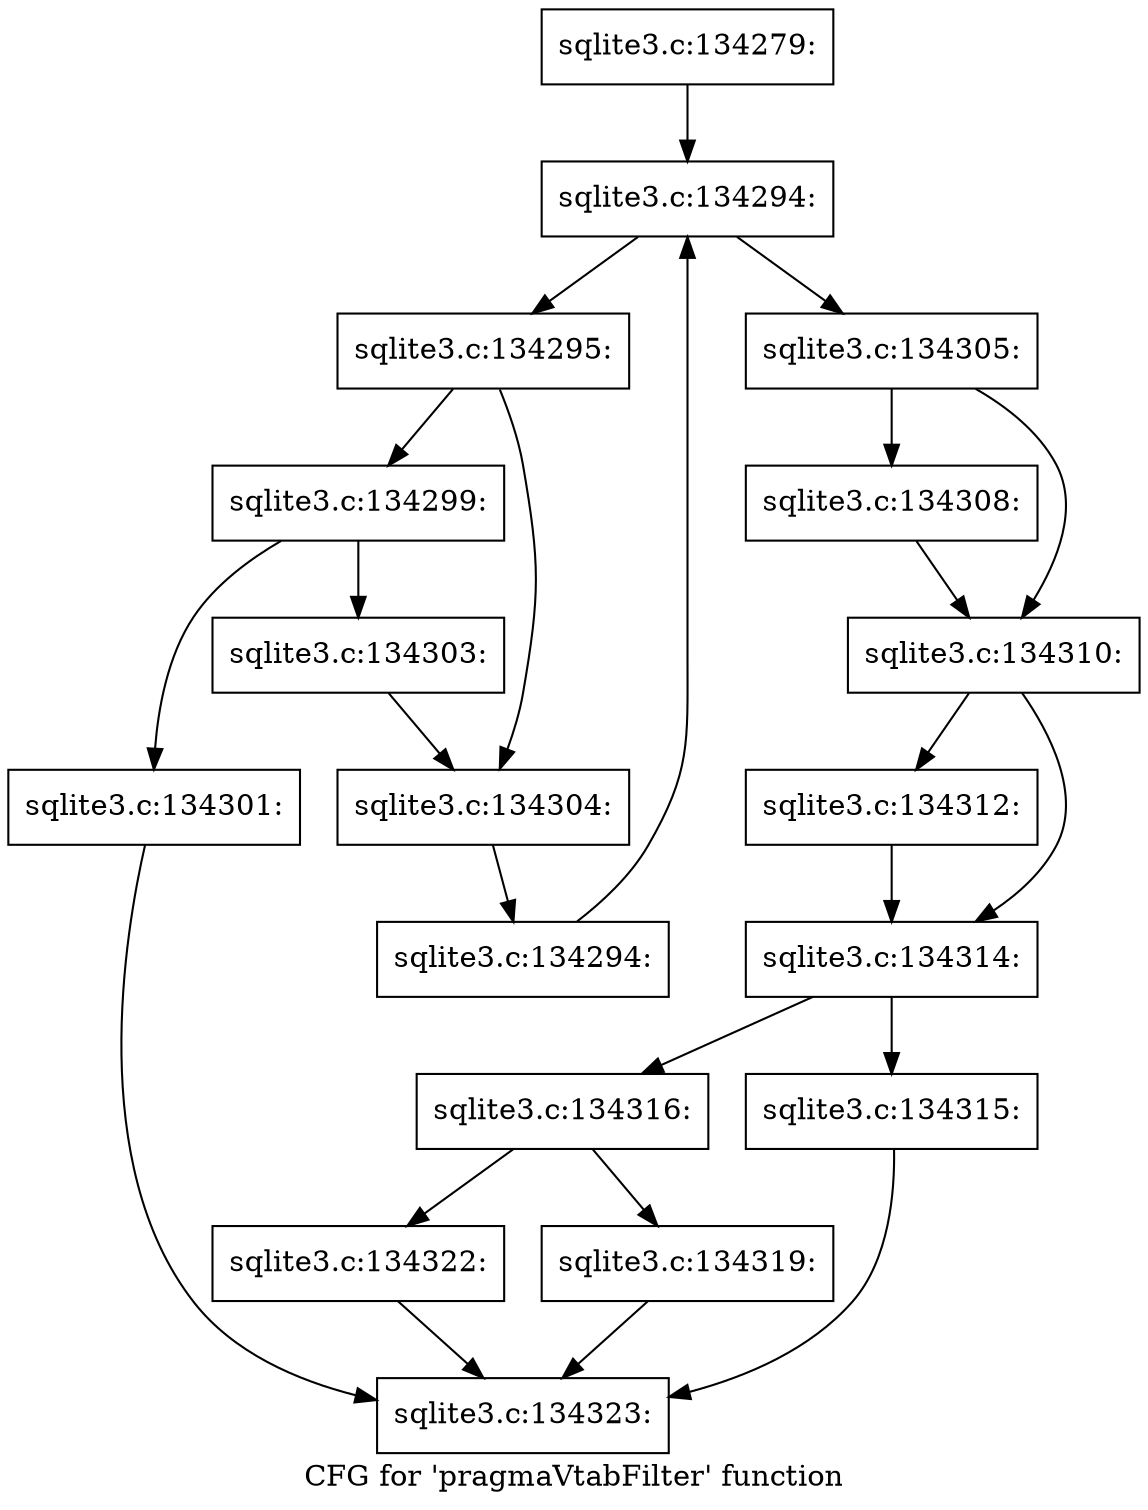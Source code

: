 digraph "CFG for 'pragmaVtabFilter' function" {
	label="CFG for 'pragmaVtabFilter' function";

	Node0x55c0f8699d10 [shape=record,label="{sqlite3.c:134279:}"];
	Node0x55c0f8699d10 -> Node0x55c0f869f0b0;
	Node0x55c0f869f0b0 [shape=record,label="{sqlite3.c:134294:}"];
	Node0x55c0f869f0b0 -> Node0x55c0f869f2d0;
	Node0x55c0f869f0b0 -> Node0x55c0f869ef00;
	Node0x55c0f869f2d0 [shape=record,label="{sqlite3.c:134295:}"];
	Node0x55c0f869f2d0 -> Node0x55c0f869fe80;
	Node0x55c0f869f2d0 -> Node0x55c0f869fed0;
	Node0x55c0f869fe80 [shape=record,label="{sqlite3.c:134299:}"];
	Node0x55c0f869fe80 -> Node0x55c0f86a07f0;
	Node0x55c0f869fe80 -> Node0x55c0f86a0840;
	Node0x55c0f86a07f0 [shape=record,label="{sqlite3.c:134301:}"];
	Node0x55c0f86a07f0 -> Node0x55c0f8699e90;
	Node0x55c0f86a0840 [shape=record,label="{sqlite3.c:134303:}"];
	Node0x55c0f86a0840 -> Node0x55c0f869fed0;
	Node0x55c0f869fed0 [shape=record,label="{sqlite3.c:134304:}"];
	Node0x55c0f869fed0 -> Node0x55c0f869f240;
	Node0x55c0f869f240 [shape=record,label="{sqlite3.c:134294:}"];
	Node0x55c0f869f240 -> Node0x55c0f869f0b0;
	Node0x55c0f869ef00 [shape=record,label="{sqlite3.c:134305:}"];
	Node0x55c0f869ef00 -> Node0x55c0f86a1c70;
	Node0x55c0f869ef00 -> Node0x55c0f86a2000;
	Node0x55c0f86a1c70 [shape=record,label="{sqlite3.c:134308:}"];
	Node0x55c0f86a1c70 -> Node0x55c0f86a2000;
	Node0x55c0f86a2000 [shape=record,label="{sqlite3.c:134310:}"];
	Node0x55c0f86a2000 -> Node0x55c0f86a30f0;
	Node0x55c0f86a2000 -> Node0x55c0f86a3140;
	Node0x55c0f86a30f0 [shape=record,label="{sqlite3.c:134312:}"];
	Node0x55c0f86a30f0 -> Node0x55c0f86a3140;
	Node0x55c0f86a3140 [shape=record,label="{sqlite3.c:134314:}"];
	Node0x55c0f86a3140 -> Node0x55c0f86a4020;
	Node0x55c0f86a3140 -> Node0x55c0f86a4070;
	Node0x55c0f86a4020 [shape=record,label="{sqlite3.c:134315:}"];
	Node0x55c0f86a4020 -> Node0x55c0f8699e90;
	Node0x55c0f86a4070 [shape=record,label="{sqlite3.c:134316:}"];
	Node0x55c0f86a4070 -> Node0x55c0f86a4a10;
	Node0x55c0f86a4070 -> Node0x55c0f86a4d00;
	Node0x55c0f86a4a10 [shape=record,label="{sqlite3.c:134319:}"];
	Node0x55c0f86a4a10 -> Node0x55c0f8699e90;
	Node0x55c0f86a4d00 [shape=record,label="{sqlite3.c:134322:}"];
	Node0x55c0f86a4d00 -> Node0x55c0f8699e90;
	Node0x55c0f8699e90 [shape=record,label="{sqlite3.c:134323:}"];
}
